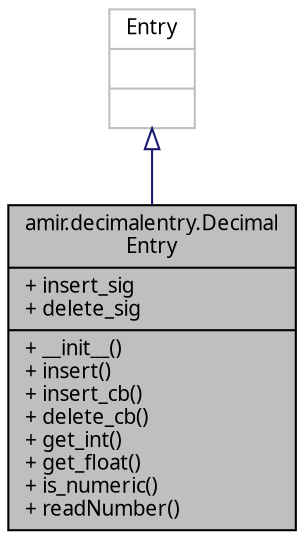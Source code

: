 digraph "amir.decimalentry.DecimalEntry"
{
 // LATEX_PDF_SIZE
  edge [fontname="FreeSans.ttf",fontsize="10",labelfontname="FreeSans.ttf",labelfontsize="10"];
  node [fontname="FreeSans.ttf",fontsize="10",shape=record];
  Node1 [label="{amir.decimalentry.Decimal\lEntry\n|+ insert_sig\l+ delete_sig\l|+ __init__()\l+ insert()\l+ insert_cb()\l+ delete_cb()\l+ get_int()\l+ get_float()\l+ is_numeric()\l+ readNumber()\l}",height=0.2,width=0.4,color="black", fillcolor="grey75", style="filled", fontcolor="black",tooltip=" "];
  Node2 -> Node1 [dir="back",color="midnightblue",fontsize="10",style="solid",arrowtail="onormal",fontname="FreeSans.ttf"];
  Node2 [label="{Entry\n||}",height=0.2,width=0.4,color="grey75", fillcolor="white", style="filled",tooltip=" "];
}
